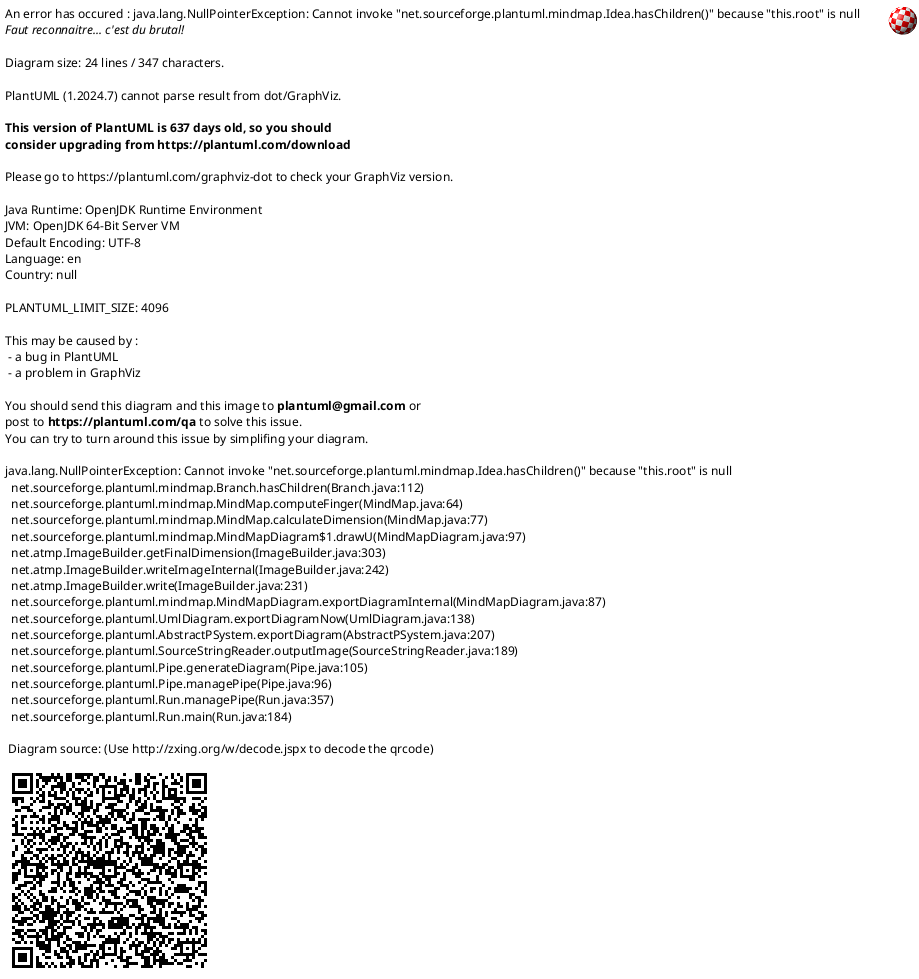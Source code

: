 @startmindmap
scale 0.85
<style>
mindmapDiagram {
  .Assign {
    BackgroundColor #7BCCB5
  }
  .Integer {
    BackgroundColor #FFA62F
  }
  .Identifier {
    BackgroundColor #43C6DB
  }
  .String {
    BackgroundColor #89C35C
  }
  .While {
    BackgroundColor #7BCCB5
  }
}
</style>
skinparam roundcorner 0
skinparam Shadowing false
